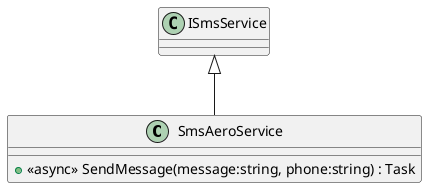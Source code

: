@startuml
class SmsAeroService {
    + <<async>> SendMessage(message:string, phone:string) : Task
}
ISmsService <|-- SmsAeroService
@enduml

